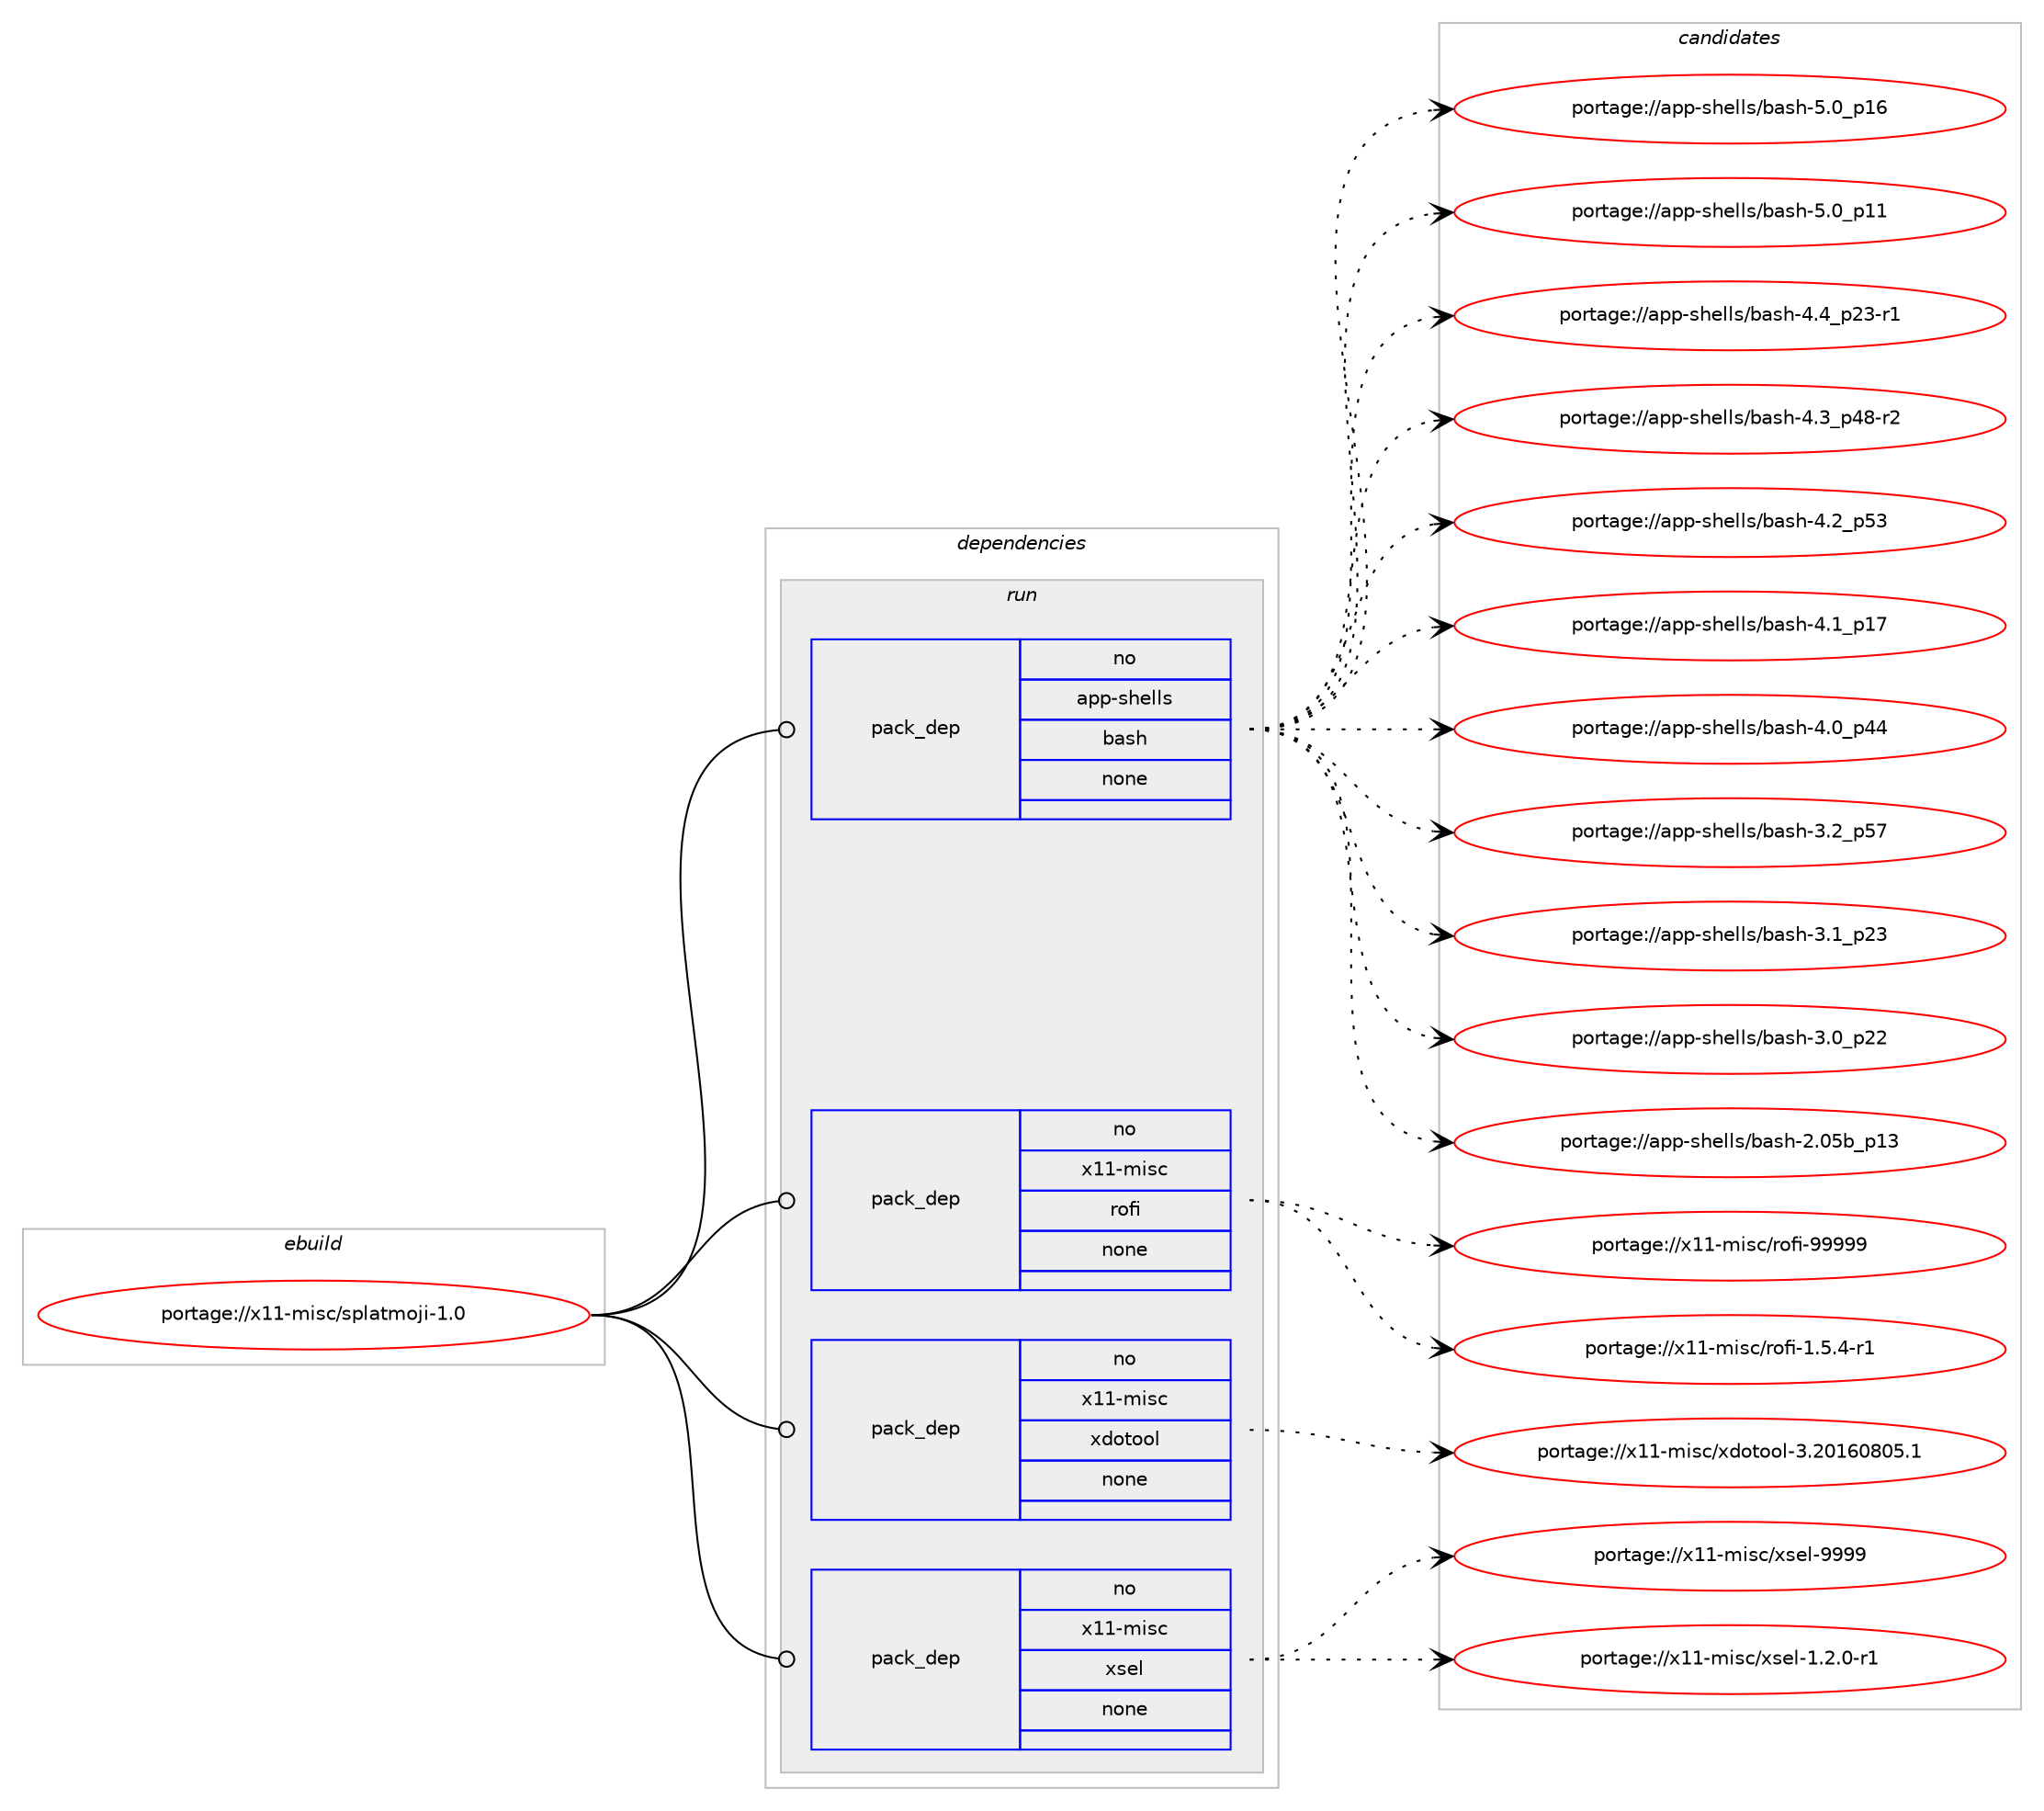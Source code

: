 digraph prolog {

# *************
# Graph options
# *************

newrank=true;
concentrate=true;
compound=true;
graph [rankdir=LR,fontname=Helvetica,fontsize=10,ranksep=1.5];#, ranksep=2.5, nodesep=0.2];
edge  [arrowhead=vee];
node  [fontname=Helvetica,fontsize=10];

# **********
# The ebuild
# **********

subgraph cluster_leftcol {
color=gray;
rank=same;
label=<<i>ebuild</i>>;
id [label="portage://x11-misc/splatmoji-1.0", color=red, width=4, href="../x11-misc/splatmoji-1.0.svg"];
}

# ****************
# The dependencies
# ****************

subgraph cluster_midcol {
color=gray;
label=<<i>dependencies</i>>;
subgraph cluster_compile {
fillcolor="#eeeeee";
style=filled;
label=<<i>compile</i>>;
}
subgraph cluster_compileandrun {
fillcolor="#eeeeee";
style=filled;
label=<<i>compile and run</i>>;
}
subgraph cluster_run {
fillcolor="#eeeeee";
style=filled;
label=<<i>run</i>>;
subgraph pack6652 {
dependency7719 [label=<<TABLE BORDER="0" CELLBORDER="1" CELLSPACING="0" CELLPADDING="4" WIDTH="220"><TR><TD ROWSPAN="6" CELLPADDING="30">pack_dep</TD></TR><TR><TD WIDTH="110">no</TD></TR><TR><TD>app-shells</TD></TR><TR><TD>bash</TD></TR><TR><TD>none</TD></TR><TR><TD></TD></TR></TABLE>>, shape=none, color=blue];
}
id:e -> dependency7719:w [weight=20,style="solid",arrowhead="odot"];
subgraph pack6653 {
dependency7720 [label=<<TABLE BORDER="0" CELLBORDER="1" CELLSPACING="0" CELLPADDING="4" WIDTH="220"><TR><TD ROWSPAN="6" CELLPADDING="30">pack_dep</TD></TR><TR><TD WIDTH="110">no</TD></TR><TR><TD>x11-misc</TD></TR><TR><TD>rofi</TD></TR><TR><TD>none</TD></TR><TR><TD></TD></TR></TABLE>>, shape=none, color=blue];
}
id:e -> dependency7720:w [weight=20,style="solid",arrowhead="odot"];
subgraph pack6654 {
dependency7721 [label=<<TABLE BORDER="0" CELLBORDER="1" CELLSPACING="0" CELLPADDING="4" WIDTH="220"><TR><TD ROWSPAN="6" CELLPADDING="30">pack_dep</TD></TR><TR><TD WIDTH="110">no</TD></TR><TR><TD>x11-misc</TD></TR><TR><TD>xdotool</TD></TR><TR><TD>none</TD></TR><TR><TD></TD></TR></TABLE>>, shape=none, color=blue];
}
id:e -> dependency7721:w [weight=20,style="solid",arrowhead="odot"];
subgraph pack6655 {
dependency7722 [label=<<TABLE BORDER="0" CELLBORDER="1" CELLSPACING="0" CELLPADDING="4" WIDTH="220"><TR><TD ROWSPAN="6" CELLPADDING="30">pack_dep</TD></TR><TR><TD WIDTH="110">no</TD></TR><TR><TD>x11-misc</TD></TR><TR><TD>xsel</TD></TR><TR><TD>none</TD></TR><TR><TD></TD></TR></TABLE>>, shape=none, color=blue];
}
id:e -> dependency7722:w [weight=20,style="solid",arrowhead="odot"];
}
}

# **************
# The candidates
# **************

subgraph cluster_choices {
rank=same;
color=gray;
label=<<i>candidates</i>>;

subgraph choice6652 {
color=black;
nodesep=1;
choice971121124511510410110810811547989711510445534648951124954 [label="portage://app-shells/bash-5.0_p16", color=red, width=4,href="../app-shells/bash-5.0_p16.svg"];
choice971121124511510410110810811547989711510445534648951124949 [label="portage://app-shells/bash-5.0_p11", color=red, width=4,href="../app-shells/bash-5.0_p11.svg"];
choice9711211245115104101108108115479897115104455246529511250514511449 [label="portage://app-shells/bash-4.4_p23-r1", color=red, width=4,href="../app-shells/bash-4.4_p23-r1.svg"];
choice9711211245115104101108108115479897115104455246519511252564511450 [label="portage://app-shells/bash-4.3_p48-r2", color=red, width=4,href="../app-shells/bash-4.3_p48-r2.svg"];
choice971121124511510410110810811547989711510445524650951125351 [label="portage://app-shells/bash-4.2_p53", color=red, width=4,href="../app-shells/bash-4.2_p53.svg"];
choice971121124511510410110810811547989711510445524649951124955 [label="portage://app-shells/bash-4.1_p17", color=red, width=4,href="../app-shells/bash-4.1_p17.svg"];
choice971121124511510410110810811547989711510445524648951125252 [label="portage://app-shells/bash-4.0_p44", color=red, width=4,href="../app-shells/bash-4.0_p44.svg"];
choice971121124511510410110810811547989711510445514650951125355 [label="portage://app-shells/bash-3.2_p57", color=red, width=4,href="../app-shells/bash-3.2_p57.svg"];
choice971121124511510410110810811547989711510445514649951125051 [label="portage://app-shells/bash-3.1_p23", color=red, width=4,href="../app-shells/bash-3.1_p23.svg"];
choice971121124511510410110810811547989711510445514648951125050 [label="portage://app-shells/bash-3.0_p22", color=red, width=4,href="../app-shells/bash-3.0_p22.svg"];
choice9711211245115104101108108115479897115104455046485398951124951 [label="portage://app-shells/bash-2.05b_p13", color=red, width=4,href="../app-shells/bash-2.05b_p13.svg"];
dependency7719:e -> choice971121124511510410110810811547989711510445534648951124954:w [style=dotted,weight="100"];
dependency7719:e -> choice971121124511510410110810811547989711510445534648951124949:w [style=dotted,weight="100"];
dependency7719:e -> choice9711211245115104101108108115479897115104455246529511250514511449:w [style=dotted,weight="100"];
dependency7719:e -> choice9711211245115104101108108115479897115104455246519511252564511450:w [style=dotted,weight="100"];
dependency7719:e -> choice971121124511510410110810811547989711510445524650951125351:w [style=dotted,weight="100"];
dependency7719:e -> choice971121124511510410110810811547989711510445524649951124955:w [style=dotted,weight="100"];
dependency7719:e -> choice971121124511510410110810811547989711510445524648951125252:w [style=dotted,weight="100"];
dependency7719:e -> choice971121124511510410110810811547989711510445514650951125355:w [style=dotted,weight="100"];
dependency7719:e -> choice971121124511510410110810811547989711510445514649951125051:w [style=dotted,weight="100"];
dependency7719:e -> choice971121124511510410110810811547989711510445514648951125050:w [style=dotted,weight="100"];
dependency7719:e -> choice9711211245115104101108108115479897115104455046485398951124951:w [style=dotted,weight="100"];
}
subgraph choice6653 {
color=black;
nodesep=1;
choice1204949451091051159947114111102105455757575757 [label="portage://x11-misc/rofi-99999", color=red, width=4,href="../x11-misc/rofi-99999.svg"];
choice12049494510910511599471141111021054549465346524511449 [label="portage://x11-misc/rofi-1.5.4-r1", color=red, width=4,href="../x11-misc/rofi-1.5.4-r1.svg"];
dependency7720:e -> choice1204949451091051159947114111102105455757575757:w [style=dotted,weight="100"];
dependency7720:e -> choice12049494510910511599471141111021054549465346524511449:w [style=dotted,weight="100"];
}
subgraph choice6654 {
color=black;
nodesep=1;
choice120494945109105115994712010011111611111110845514650484954485648534649 [label="portage://x11-misc/xdotool-3.20160805.1", color=red, width=4,href="../x11-misc/xdotool-3.20160805.1.svg"];
dependency7721:e -> choice120494945109105115994712010011111611111110845514650484954485648534649:w [style=dotted,weight="100"];
}
subgraph choice6655 {
color=black;
nodesep=1;
choice12049494510910511599471201151011084557575757 [label="portage://x11-misc/xsel-9999", color=red, width=4,href="../x11-misc/xsel-9999.svg"];
choice12049494510910511599471201151011084549465046484511449 [label="portage://x11-misc/xsel-1.2.0-r1", color=red, width=4,href="../x11-misc/xsel-1.2.0-r1.svg"];
dependency7722:e -> choice12049494510910511599471201151011084557575757:w [style=dotted,weight="100"];
dependency7722:e -> choice12049494510910511599471201151011084549465046484511449:w [style=dotted,weight="100"];
}
}

}
